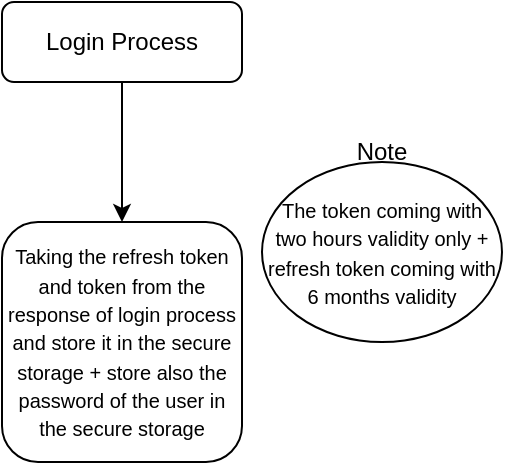 <mxfile version="22.1.17" type="github">
  <diagram id="C5RBs43oDa-KdzZeNtuy" name="Page-1">
    <mxGraphModel dx="989" dy="564" grid="1" gridSize="10" guides="1" tooltips="1" connect="1" arrows="1" fold="1" page="1" pageScale="1" pageWidth="827" pageHeight="1169" math="0" shadow="0">
      <root>
        <mxCell id="WIyWlLk6GJQsqaUBKTNV-0" />
        <mxCell id="WIyWlLk6GJQsqaUBKTNV-1" parent="WIyWlLk6GJQsqaUBKTNV-0" />
        <mxCell id="a7BzA_iTPJXv3bTSSTXt-3" value="" style="edgeStyle=orthogonalEdgeStyle;rounded=0;orthogonalLoop=1;jettySize=auto;html=1;" edge="1" parent="WIyWlLk6GJQsqaUBKTNV-1" source="WIyWlLk6GJQsqaUBKTNV-3" target="a7BzA_iTPJXv3bTSSTXt-1">
          <mxGeometry relative="1" as="geometry" />
        </mxCell>
        <mxCell id="WIyWlLk6GJQsqaUBKTNV-3" value="Login Process" style="rounded=1;whiteSpace=wrap;html=1;fontSize=12;glass=0;strokeWidth=1;shadow=0;" parent="WIyWlLk6GJQsqaUBKTNV-1" vertex="1">
          <mxGeometry x="160" y="80" width="120" height="40" as="geometry" />
        </mxCell>
        <mxCell id="a7BzA_iTPJXv3bTSSTXt-1" value="&lt;font style=&quot;font-size: 10px;&quot;&gt;Taking the refresh token and token from the response of login process and store it in the secure storage + store also the password of the user in the secure storage&lt;/font&gt;" style="rounded=1;whiteSpace=wrap;html=1;fontSize=12;glass=0;strokeWidth=1;shadow=0;" vertex="1" parent="WIyWlLk6GJQsqaUBKTNV-1">
          <mxGeometry x="160" y="190" width="120" height="120" as="geometry" />
        </mxCell>
        <mxCell id="a7BzA_iTPJXv3bTSSTXt-6" value="&lt;font style=&quot;font-size: 10px;&quot;&gt;The token coming with two hours validity only + refresh token coming with 6 months validity&lt;/font&gt;" style="ellipse;whiteSpace=wrap;html=1;" vertex="1" parent="WIyWlLk6GJQsqaUBKTNV-1">
          <mxGeometry x="290" y="160" width="120" height="90" as="geometry" />
        </mxCell>
        <mxCell id="a7BzA_iTPJXv3bTSSTXt-7" value="Note" style="text;html=1;strokeColor=none;fillColor=none;align=center;verticalAlign=middle;whiteSpace=wrap;rounded=0;" vertex="1" parent="WIyWlLk6GJQsqaUBKTNV-1">
          <mxGeometry x="320" y="140" width="60" height="30" as="geometry" />
        </mxCell>
      </root>
    </mxGraphModel>
  </diagram>
</mxfile>
